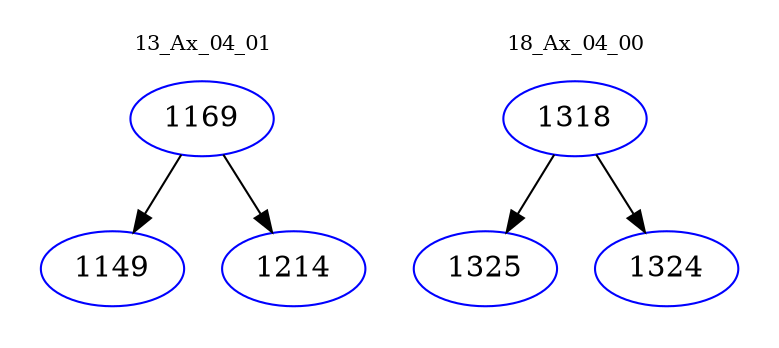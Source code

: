 digraph{
subgraph cluster_0 {
color = white
label = "13_Ax_04_01";
fontsize=10;
T0_1169 [label="1169", color="blue"]
T0_1169 -> T0_1149 [color="black"]
T0_1149 [label="1149", color="blue"]
T0_1169 -> T0_1214 [color="black"]
T0_1214 [label="1214", color="blue"]
}
subgraph cluster_1 {
color = white
label = "18_Ax_04_00";
fontsize=10;
T1_1318 [label="1318", color="blue"]
T1_1318 -> T1_1325 [color="black"]
T1_1325 [label="1325", color="blue"]
T1_1318 -> T1_1324 [color="black"]
T1_1324 [label="1324", color="blue"]
}
}
